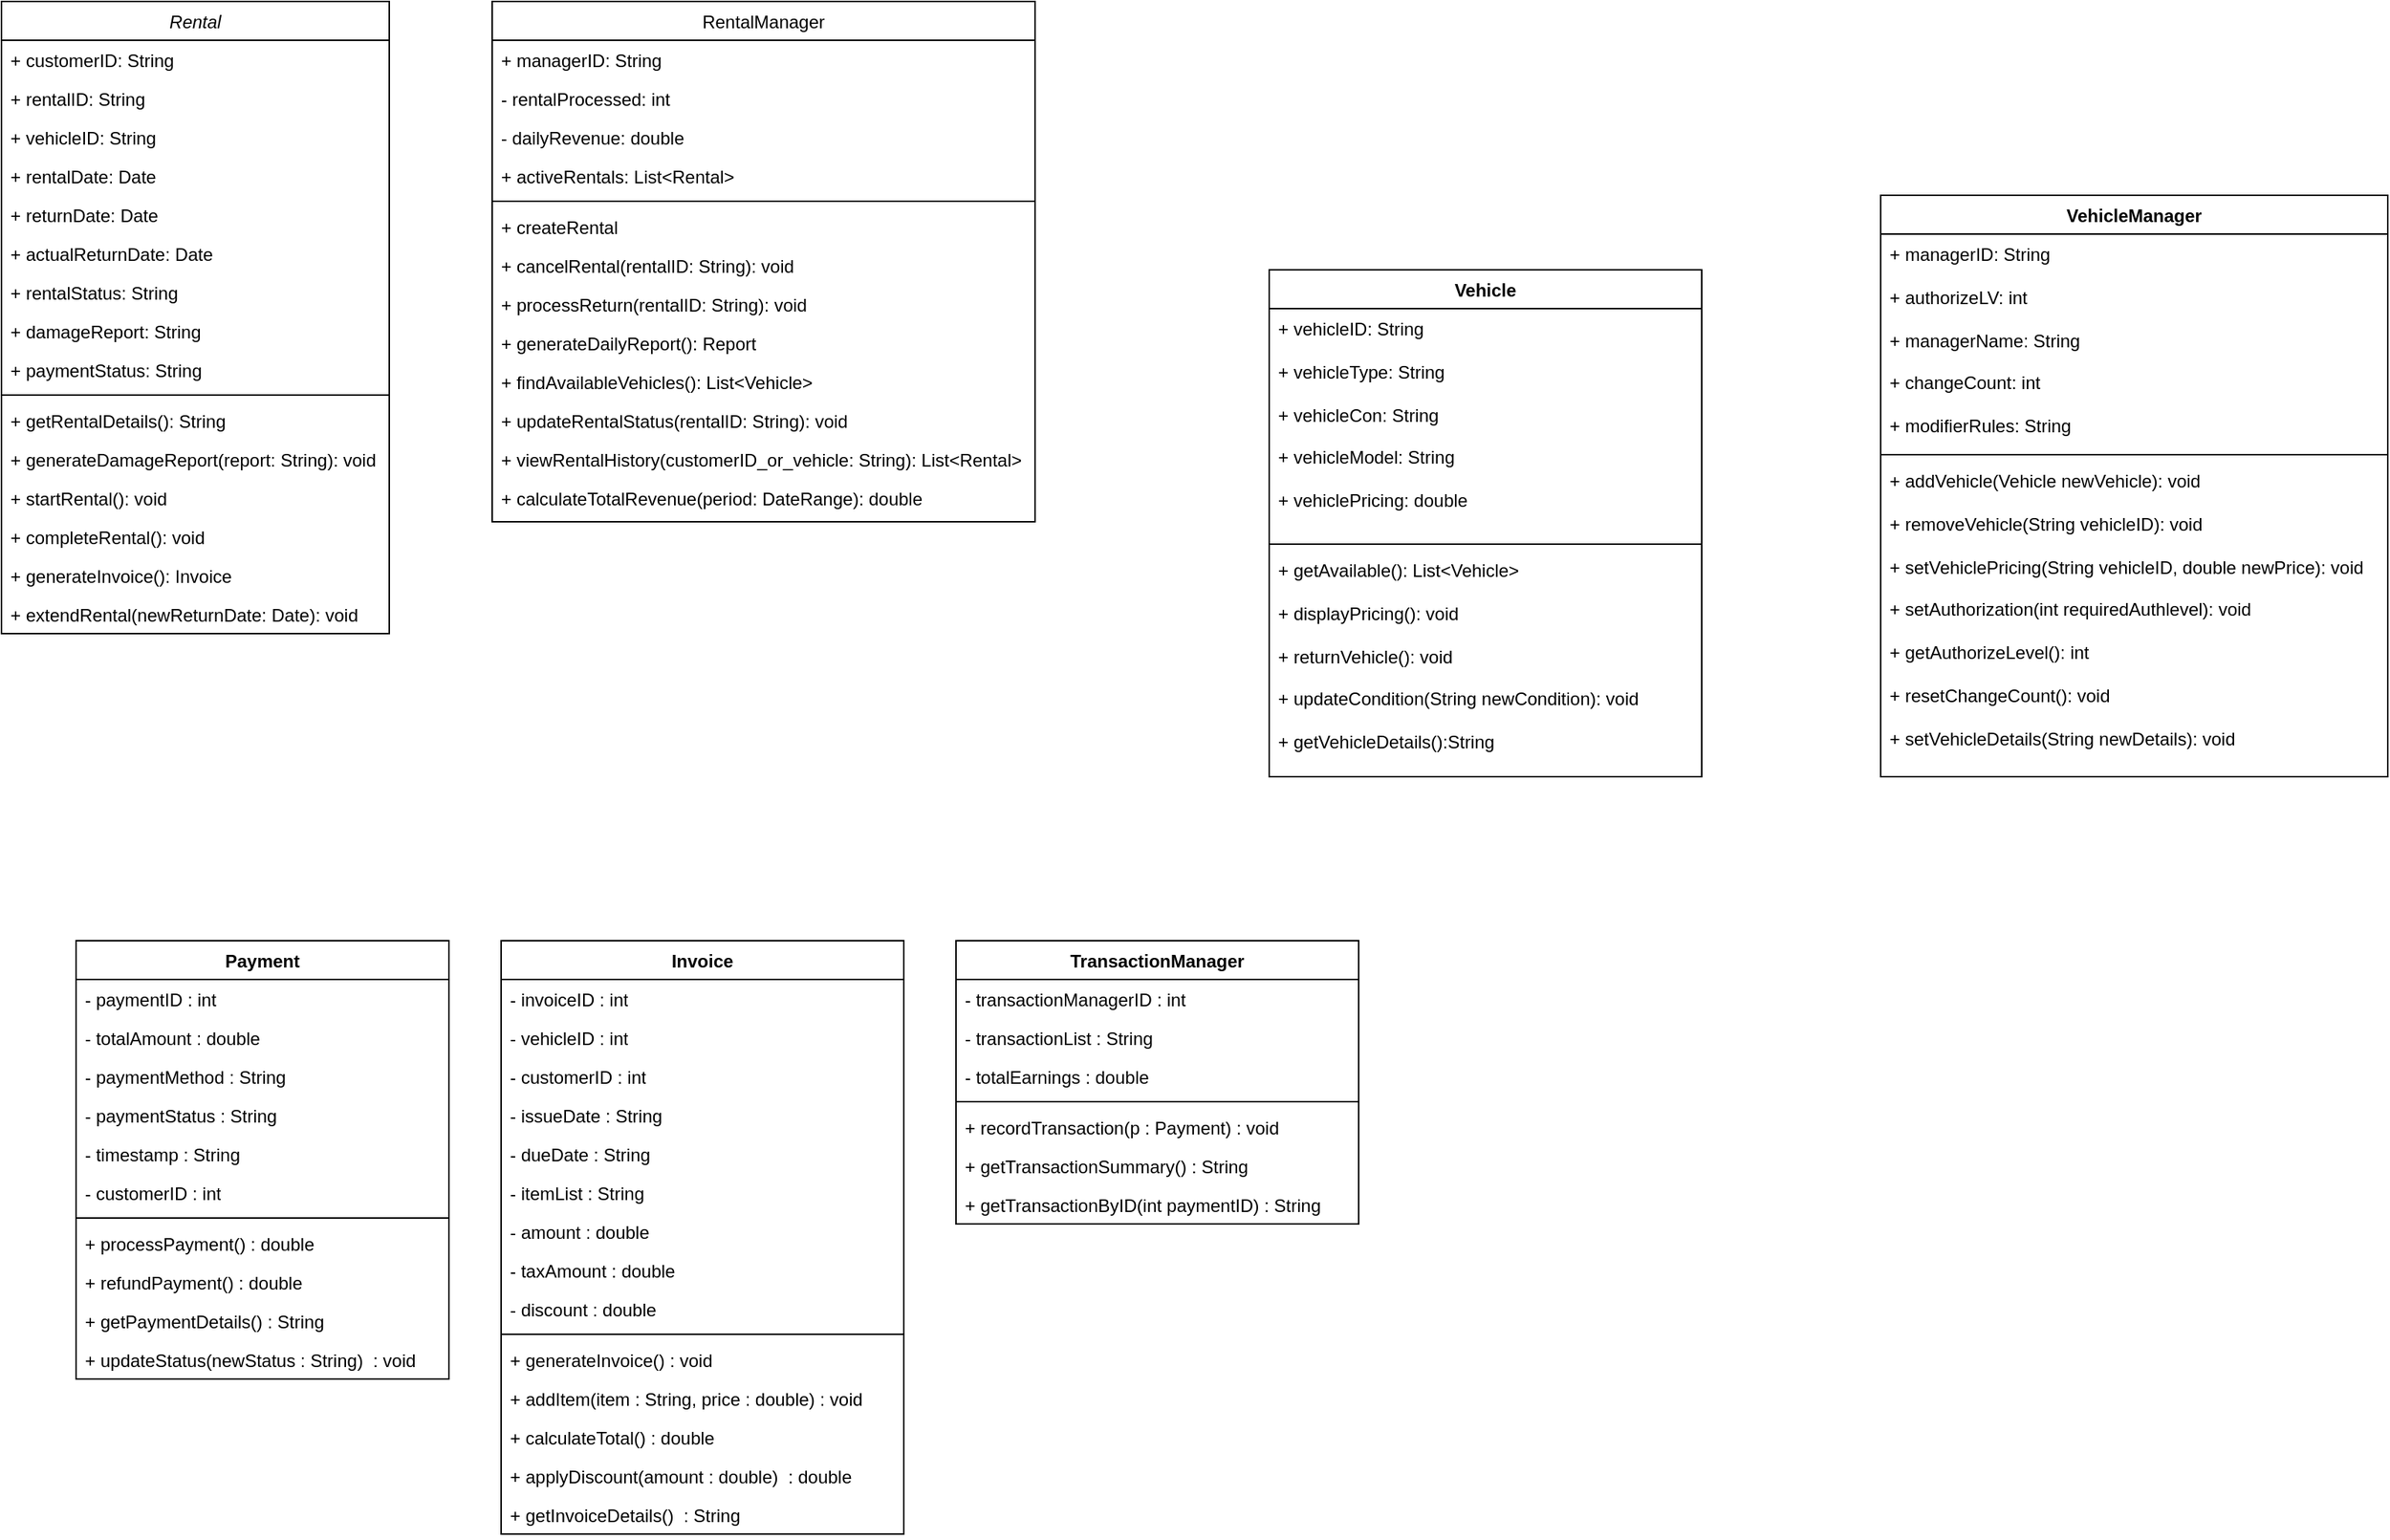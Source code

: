 <mxfile version="28.0.7">
  <diagram name="Page-1" id="c4acf3e9-155e-7222-9cf6-157b1a14988f">
    <mxGraphModel dx="3395" dy="2085" grid="1" gridSize="10" guides="1" tooltips="1" connect="1" arrows="1" fold="1" page="1" pageScale="1" pageWidth="850" pageHeight="1100" background="none" math="0" shadow="0">
      <root>
        <mxCell id="0" />
        <mxCell id="1" parent="0" />
        <mxCell id="TI04U2DhwBHJz7Y_1ZiL-2" value="Rental" style="swimlane;fontStyle=2;align=center;verticalAlign=top;childLayout=stackLayout;horizontal=1;startSize=26;horizontalStack=0;resizeParent=1;resizeLast=0;collapsible=1;marginBottom=0;rounded=0;shadow=0;strokeWidth=1;" parent="1" vertex="1">
          <mxGeometry x="120" y="90" width="260" height="424" as="geometry">
            <mxRectangle x="230" y="140" width="160" height="26" as="alternateBounds" />
          </mxGeometry>
        </mxCell>
        <mxCell id="TI04U2DhwBHJz7Y_1ZiL-20" value="+ customerID: String" style="text;align=left;verticalAlign=top;spacingLeft=4;spacingRight=4;overflow=hidden;rotatable=0;points=[[0,0.5],[1,0.5]];portConstraint=eastwest;" parent="TI04U2DhwBHJz7Y_1ZiL-2" vertex="1">
          <mxGeometry y="26" width="260" height="26" as="geometry" />
        </mxCell>
        <mxCell id="TI04U2DhwBHJz7Y_1ZiL-21" value="+ rentalID: String" style="text;align=left;verticalAlign=top;spacingLeft=4;spacingRight=4;overflow=hidden;rotatable=0;points=[[0,0.5],[1,0.5]];portConstraint=eastwest;" parent="TI04U2DhwBHJz7Y_1ZiL-2" vertex="1">
          <mxGeometry y="52" width="260" height="26" as="geometry" />
        </mxCell>
        <mxCell id="TI04U2DhwBHJz7Y_1ZiL-22" value="+ vehicleID: String" style="text;align=left;verticalAlign=top;spacingLeft=4;spacingRight=4;overflow=hidden;rotatable=0;points=[[0,0.5],[1,0.5]];portConstraint=eastwest;" parent="TI04U2DhwBHJz7Y_1ZiL-2" vertex="1">
          <mxGeometry y="78" width="260" height="26" as="geometry" />
        </mxCell>
        <mxCell id="TI04U2DhwBHJz7Y_1ZiL-23" value="+ rentalDate: Date" style="text;align=left;verticalAlign=top;spacingLeft=4;spacingRight=4;overflow=hidden;rotatable=0;points=[[0,0.5],[1,0.5]];portConstraint=eastwest;" parent="TI04U2DhwBHJz7Y_1ZiL-2" vertex="1">
          <mxGeometry y="104" width="260" height="26" as="geometry" />
        </mxCell>
        <mxCell id="TI04U2DhwBHJz7Y_1ZiL-24" value="+ returnDate: Date" style="text;align=left;verticalAlign=top;spacingLeft=4;spacingRight=4;overflow=hidden;rotatable=0;points=[[0,0.5],[1,0.5]];portConstraint=eastwest;" parent="TI04U2DhwBHJz7Y_1ZiL-2" vertex="1">
          <mxGeometry y="130" width="260" height="26" as="geometry" />
        </mxCell>
        <mxCell id="TI04U2DhwBHJz7Y_1ZiL-25" value="+ actualReturnDate: Date" style="text;align=left;verticalAlign=top;spacingLeft=4;spacingRight=4;overflow=hidden;rotatable=0;points=[[0,0.5],[1,0.5]];portConstraint=eastwest;" parent="TI04U2DhwBHJz7Y_1ZiL-2" vertex="1">
          <mxGeometry y="156" width="260" height="26" as="geometry" />
        </mxCell>
        <mxCell id="TI04U2DhwBHJz7Y_1ZiL-26" value="+ rentalStatus: String" style="text;align=left;verticalAlign=top;spacingLeft=4;spacingRight=4;overflow=hidden;rotatable=0;points=[[0,0.5],[1,0.5]];portConstraint=eastwest;" parent="TI04U2DhwBHJz7Y_1ZiL-2" vertex="1">
          <mxGeometry y="182" width="260" height="26" as="geometry" />
        </mxCell>
        <mxCell id="TI04U2DhwBHJz7Y_1ZiL-27" value="+ damageReport: String" style="text;align=left;verticalAlign=top;spacingLeft=4;spacingRight=4;overflow=hidden;rotatable=0;points=[[0,0.5],[1,0.5]];portConstraint=eastwest;" parent="TI04U2DhwBHJz7Y_1ZiL-2" vertex="1">
          <mxGeometry y="208" width="260" height="26" as="geometry" />
        </mxCell>
        <mxCell id="TI04U2DhwBHJz7Y_1ZiL-28" value="+ paymentStatus: String" style="text;align=left;verticalAlign=top;spacingLeft=4;spacingRight=4;overflow=hidden;rotatable=0;points=[[0,0.5],[1,0.5]];portConstraint=eastwest;" parent="TI04U2DhwBHJz7Y_1ZiL-2" vertex="1">
          <mxGeometry y="234" width="260" height="26" as="geometry" />
        </mxCell>
        <mxCell id="TI04U2DhwBHJz7Y_1ZiL-4" value="" style="line;html=1;strokeWidth=1;align=left;verticalAlign=middle;spacingTop=-1;spacingLeft=3;spacingRight=3;rotatable=0;labelPosition=right;points=[];portConstraint=eastwest;" parent="TI04U2DhwBHJz7Y_1ZiL-2" vertex="1">
          <mxGeometry y="260" width="260" height="8" as="geometry" />
        </mxCell>
        <mxCell id="TI04U2DhwBHJz7Y_1ZiL-36" value="+ getRentalDetails(): String" style="text;align=left;verticalAlign=top;spacingLeft=4;spacingRight=4;overflow=hidden;rotatable=0;points=[[0,0.5],[1,0.5]];portConstraint=eastwest;" parent="TI04U2DhwBHJz7Y_1ZiL-2" vertex="1">
          <mxGeometry y="268" width="260" height="26" as="geometry" />
        </mxCell>
        <mxCell id="TI04U2DhwBHJz7Y_1ZiL-34" value="+ generateDamageReport(report: String): void" style="text;align=left;verticalAlign=top;spacingLeft=4;spacingRight=4;overflow=hidden;rotatable=0;points=[[0,0.5],[1,0.5]];portConstraint=eastwest;" parent="TI04U2DhwBHJz7Y_1ZiL-2" vertex="1">
          <mxGeometry y="294" width="260" height="26" as="geometry" />
        </mxCell>
        <mxCell id="TI04U2DhwBHJz7Y_1ZiL-31" value="+ startRental(): void" style="text;align=left;verticalAlign=top;spacingLeft=4;spacingRight=4;overflow=hidden;rotatable=0;points=[[0,0.5],[1,0.5]];portConstraint=eastwest;" parent="TI04U2DhwBHJz7Y_1ZiL-2" vertex="1">
          <mxGeometry y="320" width="260" height="26" as="geometry" />
        </mxCell>
        <mxCell id="TI04U2DhwBHJz7Y_1ZiL-32" value="+ completeRental(): void" style="text;align=left;verticalAlign=top;spacingLeft=4;spacingRight=4;overflow=hidden;rotatable=0;points=[[0,0.5],[1,0.5]];portConstraint=eastwest;" parent="TI04U2DhwBHJz7Y_1ZiL-2" vertex="1">
          <mxGeometry y="346" width="260" height="26" as="geometry" />
        </mxCell>
        <mxCell id="TI04U2DhwBHJz7Y_1ZiL-33" value="+ generateInvoice(): Invoice" style="text;align=left;verticalAlign=top;spacingLeft=4;spacingRight=4;overflow=hidden;rotatable=0;points=[[0,0.5],[1,0.5]];portConstraint=eastwest;" parent="TI04U2DhwBHJz7Y_1ZiL-2" vertex="1">
          <mxGeometry y="372" width="260" height="26" as="geometry" />
        </mxCell>
        <mxCell id="TI04U2DhwBHJz7Y_1ZiL-35" value="+ extendRental(newReturnDate: Date): void" style="text;align=left;verticalAlign=top;spacingLeft=4;spacingRight=4;overflow=hidden;rotatable=0;points=[[0,0.5],[1,0.5]];portConstraint=eastwest;" parent="TI04U2DhwBHJz7Y_1ZiL-2" vertex="1">
          <mxGeometry y="398" width="260" height="26" as="geometry" />
        </mxCell>
        <mxCell id="TI04U2DhwBHJz7Y_1ZiL-6" value="RentalManager" style="swimlane;fontStyle=0;align=center;verticalAlign=top;childLayout=stackLayout;horizontal=1;startSize=26;horizontalStack=0;resizeParent=1;resizeLast=0;collapsible=1;marginBottom=0;rounded=0;shadow=0;strokeWidth=1;" parent="1" vertex="1">
          <mxGeometry x="449" y="90" width="364" height="349" as="geometry">
            <mxRectangle x="550" y="140" width="160" height="26" as="alternateBounds" />
          </mxGeometry>
        </mxCell>
        <mxCell id="TI04U2DhwBHJz7Y_1ZiL-7" value="+ managerID: String" style="text;align=left;verticalAlign=top;spacingLeft=4;spacingRight=4;overflow=hidden;rotatable=0;points=[[0,0.5],[1,0.5]];portConstraint=eastwest;" parent="TI04U2DhwBHJz7Y_1ZiL-6" vertex="1">
          <mxGeometry y="26" width="364" height="26" as="geometry" />
        </mxCell>
        <mxCell id="TI04U2DhwBHJz7Y_1ZiL-8" value="- rentalProcessed: int&#xa;" style="text;align=left;verticalAlign=top;spacingLeft=4;spacingRight=4;overflow=hidden;rotatable=0;points=[[0,0.5],[1,0.5]];portConstraint=eastwest;rounded=0;shadow=0;html=0;" parent="TI04U2DhwBHJz7Y_1ZiL-6" vertex="1">
          <mxGeometry y="52" width="364" height="26" as="geometry" />
        </mxCell>
        <mxCell id="TI04U2DhwBHJz7Y_1ZiL-9" value="- dailyRevenue: double&#xa;" style="text;align=left;verticalAlign=top;spacingLeft=4;spacingRight=4;overflow=hidden;rotatable=0;points=[[0,0.5],[1,0.5]];portConstraint=eastwest;rounded=0;shadow=0;html=0;" parent="TI04U2DhwBHJz7Y_1ZiL-6" vertex="1">
          <mxGeometry y="78" width="364" height="26" as="geometry" />
        </mxCell>
        <mxCell id="TI04U2DhwBHJz7Y_1ZiL-10" value="+ activeRentals: List&lt;Rental&gt;&#xa;" style="text;align=left;verticalAlign=top;spacingLeft=4;spacingRight=4;overflow=hidden;rotatable=0;points=[[0,0.5],[1,0.5]];portConstraint=eastwest;rounded=0;shadow=0;html=0;" parent="TI04U2DhwBHJz7Y_1ZiL-6" vertex="1">
          <mxGeometry y="104" width="364" height="26" as="geometry" />
        </mxCell>
        <mxCell id="TI04U2DhwBHJz7Y_1ZiL-11" value="" style="line;html=1;strokeWidth=1;align=left;verticalAlign=middle;spacingTop=-1;spacingLeft=3;spacingRight=3;rotatable=0;labelPosition=right;points=[];portConstraint=eastwest;" parent="TI04U2DhwBHJz7Y_1ZiL-6" vertex="1">
          <mxGeometry y="130" width="364" height="8" as="geometry" />
        </mxCell>
        <mxCell id="TI04U2DhwBHJz7Y_1ZiL-12" value="+ createRental" style="text;align=left;verticalAlign=top;spacingLeft=4;spacingRight=4;overflow=hidden;rotatable=0;points=[[0,0.5],[1,0.5]];portConstraint=eastwest;" parent="TI04U2DhwBHJz7Y_1ZiL-6" vertex="1">
          <mxGeometry y="138" width="364" height="26" as="geometry" />
        </mxCell>
        <mxCell id="TI04U2DhwBHJz7Y_1ZiL-13" value="+ cancelRental(rentalID: String): void" style="text;align=left;verticalAlign=top;spacingLeft=4;spacingRight=4;overflow=hidden;rotatable=0;points=[[0,0.5],[1,0.5]];portConstraint=eastwest;" parent="TI04U2DhwBHJz7Y_1ZiL-6" vertex="1">
          <mxGeometry y="164" width="364" height="26" as="geometry" />
        </mxCell>
        <mxCell id="TI04U2DhwBHJz7Y_1ZiL-14" value="+ processReturn(rentalID: String): void" style="text;align=left;verticalAlign=top;spacingLeft=4;spacingRight=4;overflow=hidden;rotatable=0;points=[[0,0.5],[1,0.5]];portConstraint=eastwest;" parent="TI04U2DhwBHJz7Y_1ZiL-6" vertex="1">
          <mxGeometry y="190" width="364" height="26" as="geometry" />
        </mxCell>
        <mxCell id="TI04U2DhwBHJz7Y_1ZiL-15" value="+ generateDailyReport(): Report" style="text;align=left;verticalAlign=top;spacingLeft=4;spacingRight=4;overflow=hidden;rotatable=0;points=[[0,0.5],[1,0.5]];portConstraint=eastwest;" parent="TI04U2DhwBHJz7Y_1ZiL-6" vertex="1">
          <mxGeometry y="216" width="364" height="26" as="geometry" />
        </mxCell>
        <mxCell id="TI04U2DhwBHJz7Y_1ZiL-16" value="+ findAvailableVehicles(): List&lt;Vehicle&gt;" style="text;align=left;verticalAlign=top;spacingLeft=4;spacingRight=4;overflow=hidden;rotatable=0;points=[[0,0.5],[1,0.5]];portConstraint=eastwest;" parent="TI04U2DhwBHJz7Y_1ZiL-6" vertex="1">
          <mxGeometry y="242" width="364" height="26" as="geometry" />
        </mxCell>
        <mxCell id="TI04U2DhwBHJz7Y_1ZiL-17" value="+ updateRentalStatus(rentalID: String): void" style="text;align=left;verticalAlign=top;spacingLeft=4;spacingRight=4;overflow=hidden;rotatable=0;points=[[0,0.5],[1,0.5]];portConstraint=eastwest;" parent="TI04U2DhwBHJz7Y_1ZiL-6" vertex="1">
          <mxGeometry y="268" width="364" height="26" as="geometry" />
        </mxCell>
        <mxCell id="TI04U2DhwBHJz7Y_1ZiL-18" value="+ viewRentalHistory(customerID_or_vehicle: String): List&lt;Rental&gt;" style="text;align=left;verticalAlign=top;spacingLeft=4;spacingRight=4;overflow=hidden;rotatable=0;points=[[0,0.5],[1,0.5]];portConstraint=eastwest;" parent="TI04U2DhwBHJz7Y_1ZiL-6" vertex="1">
          <mxGeometry y="294" width="364" height="26" as="geometry" />
        </mxCell>
        <mxCell id="TI04U2DhwBHJz7Y_1ZiL-19" value="+ calculateTotalRevenue(period: DateRange): double" style="text;align=left;verticalAlign=top;spacingLeft=4;spacingRight=4;overflow=hidden;rotatable=0;points=[[0,0.5],[1,0.5]];portConstraint=eastwest;" parent="TI04U2DhwBHJz7Y_1ZiL-6" vertex="1">
          <mxGeometry y="320" width="364" height="26" as="geometry" />
        </mxCell>
        <mxCell id="_Ls_BPRD6hEBpzumU7mo-1" value="Payment" style="swimlane;fontStyle=1;align=center;verticalAlign=top;childLayout=stackLayout;horizontal=1;startSize=26;horizontalStack=0;resizeParent=1;resizeParentMax=0;resizeLast=0;collapsible=1;marginBottom=0;whiteSpace=wrap;html=1;" parent="1" vertex="1">
          <mxGeometry x="170" y="720" width="250" height="294" as="geometry" />
        </mxCell>
        <mxCell id="_Ls_BPRD6hEBpzumU7mo-2" value="- paymentID : int&lt;div&gt;&lt;br&gt;&lt;/div&gt;" style="text;strokeColor=none;fillColor=none;align=left;verticalAlign=top;spacingLeft=4;spacingRight=4;overflow=hidden;rotatable=0;points=[[0,0.5],[1,0.5]];portConstraint=eastwest;whiteSpace=wrap;html=1;" parent="_Ls_BPRD6hEBpzumU7mo-1" vertex="1">
          <mxGeometry y="26" width="250" height="26" as="geometry" />
        </mxCell>
        <mxCell id="_Ls_BPRD6hEBpzumU7mo-3" value="- totalAmount : double" style="text;strokeColor=none;fillColor=none;align=left;verticalAlign=top;spacingLeft=4;spacingRight=4;overflow=hidden;rotatable=0;points=[[0,0.5],[1,0.5]];portConstraint=eastwest;whiteSpace=wrap;html=1;" parent="_Ls_BPRD6hEBpzumU7mo-1" vertex="1">
          <mxGeometry y="52" width="250" height="26" as="geometry" />
        </mxCell>
        <mxCell id="_Ls_BPRD6hEBpzumU7mo-4" value="&lt;div&gt;- paymentMethod : String&lt;/div&gt;" style="text;strokeColor=none;fillColor=none;align=left;verticalAlign=top;spacingLeft=4;spacingRight=4;overflow=hidden;rotatable=0;points=[[0,0.5],[1,0.5]];portConstraint=eastwest;whiteSpace=wrap;html=1;" parent="_Ls_BPRD6hEBpzumU7mo-1" vertex="1">
          <mxGeometry y="78" width="250" height="26" as="geometry" />
        </mxCell>
        <mxCell id="_Ls_BPRD6hEBpzumU7mo-5" value="- paymentStatus : String&lt;div&gt;&lt;br&gt;&lt;/div&gt;" style="text;strokeColor=none;fillColor=none;align=left;verticalAlign=top;spacingLeft=4;spacingRight=4;overflow=hidden;rotatable=0;points=[[0,0.5],[1,0.5]];portConstraint=eastwest;whiteSpace=wrap;html=1;" parent="_Ls_BPRD6hEBpzumU7mo-1" vertex="1">
          <mxGeometry y="104" width="250" height="26" as="geometry" />
        </mxCell>
        <mxCell id="_Ls_BPRD6hEBpzumU7mo-6" value="- timestamp : String&lt;div&gt;&lt;br&gt;&lt;/div&gt;" style="text;strokeColor=none;fillColor=none;align=left;verticalAlign=top;spacingLeft=4;spacingRight=4;overflow=hidden;rotatable=0;points=[[0,0.5],[1,0.5]];portConstraint=eastwest;whiteSpace=wrap;html=1;" parent="_Ls_BPRD6hEBpzumU7mo-1" vertex="1">
          <mxGeometry y="130" width="250" height="26" as="geometry" />
        </mxCell>
        <mxCell id="_Ls_BPRD6hEBpzumU7mo-7" value="- customerID : int" style="text;strokeColor=none;fillColor=none;align=left;verticalAlign=top;spacingLeft=4;spacingRight=4;overflow=hidden;rotatable=0;points=[[0,0.5],[1,0.5]];portConstraint=eastwest;whiteSpace=wrap;html=1;" parent="_Ls_BPRD6hEBpzumU7mo-1" vertex="1">
          <mxGeometry y="156" width="250" height="26" as="geometry" />
        </mxCell>
        <mxCell id="_Ls_BPRD6hEBpzumU7mo-8" value="" style="line;strokeWidth=1;fillColor=none;align=left;verticalAlign=middle;spacingTop=-1;spacingLeft=3;spacingRight=3;rotatable=0;labelPosition=right;points=[];portConstraint=eastwest;strokeColor=inherit;" parent="_Ls_BPRD6hEBpzumU7mo-1" vertex="1">
          <mxGeometry y="182" width="250" height="8" as="geometry" />
        </mxCell>
        <mxCell id="_Ls_BPRD6hEBpzumU7mo-9" value="+ processPayment() : double" style="text;strokeColor=none;fillColor=none;align=left;verticalAlign=top;spacingLeft=4;spacingRight=4;overflow=hidden;rotatable=0;points=[[0,0.5],[1,0.5]];portConstraint=eastwest;whiteSpace=wrap;html=1;" parent="_Ls_BPRD6hEBpzumU7mo-1" vertex="1">
          <mxGeometry y="190" width="250" height="26" as="geometry" />
        </mxCell>
        <mxCell id="_Ls_BPRD6hEBpzumU7mo-10" value="+ refundPayment() : double" style="text;strokeColor=none;fillColor=none;align=left;verticalAlign=top;spacingLeft=4;spacingRight=4;overflow=hidden;rotatable=0;points=[[0,0.5],[1,0.5]];portConstraint=eastwest;whiteSpace=wrap;html=1;" parent="_Ls_BPRD6hEBpzumU7mo-1" vertex="1">
          <mxGeometry y="216" width="250" height="26" as="geometry" />
        </mxCell>
        <mxCell id="_Ls_BPRD6hEBpzumU7mo-11" value="+ getPaymentDetails() : String&amp;nbsp;" style="text;strokeColor=none;fillColor=none;align=left;verticalAlign=top;spacingLeft=4;spacingRight=4;overflow=hidden;rotatable=0;points=[[0,0.5],[1,0.5]];portConstraint=eastwest;whiteSpace=wrap;html=1;" parent="_Ls_BPRD6hEBpzumU7mo-1" vertex="1">
          <mxGeometry y="242" width="250" height="26" as="geometry" />
        </mxCell>
        <mxCell id="_Ls_BPRD6hEBpzumU7mo-12" value="+ updateStatus(newStatus : String)&amp;nbsp; : void" style="text;strokeColor=none;fillColor=none;align=left;verticalAlign=top;spacingLeft=4;spacingRight=4;overflow=hidden;rotatable=0;points=[[0,0.5],[1,0.5]];portConstraint=eastwest;whiteSpace=wrap;html=1;" parent="_Ls_BPRD6hEBpzumU7mo-1" vertex="1">
          <mxGeometry y="268" width="250" height="26" as="geometry" />
        </mxCell>
        <mxCell id="_Ls_BPRD6hEBpzumU7mo-13" value="Invoice" style="swimlane;fontStyle=1;align=center;verticalAlign=top;childLayout=stackLayout;horizontal=1;startSize=26;horizontalStack=0;resizeParent=1;resizeParentMax=0;resizeLast=0;collapsible=1;marginBottom=0;whiteSpace=wrap;html=1;" parent="1" vertex="1">
          <mxGeometry x="455" y="720" width="270" height="398" as="geometry" />
        </mxCell>
        <mxCell id="_Ls_BPRD6hEBpzumU7mo-14" value="- invoiceID : int" style="text;strokeColor=none;fillColor=none;align=left;verticalAlign=top;spacingLeft=4;spacingRight=4;overflow=hidden;rotatable=0;points=[[0,0.5],[1,0.5]];portConstraint=eastwest;whiteSpace=wrap;html=1;" parent="_Ls_BPRD6hEBpzumU7mo-13" vertex="1">
          <mxGeometry y="26" width="270" height="26" as="geometry" />
        </mxCell>
        <mxCell id="_Ls_BPRD6hEBpzumU7mo-15" value="- vehicleID : int" style="text;strokeColor=none;fillColor=none;align=left;verticalAlign=top;spacingLeft=4;spacingRight=4;overflow=hidden;rotatable=0;points=[[0,0.5],[1,0.5]];portConstraint=eastwest;whiteSpace=wrap;html=1;" parent="_Ls_BPRD6hEBpzumU7mo-13" vertex="1">
          <mxGeometry y="52" width="270" height="26" as="geometry" />
        </mxCell>
        <mxCell id="_Ls_BPRD6hEBpzumU7mo-16" value="&lt;div&gt;- customerID : int&lt;/div&gt;" style="text;strokeColor=none;fillColor=none;align=left;verticalAlign=top;spacingLeft=4;spacingRight=4;overflow=hidden;rotatable=0;points=[[0,0.5],[1,0.5]];portConstraint=eastwest;whiteSpace=wrap;html=1;" parent="_Ls_BPRD6hEBpzumU7mo-13" vertex="1">
          <mxGeometry y="78" width="270" height="26" as="geometry" />
        </mxCell>
        <mxCell id="_Ls_BPRD6hEBpzumU7mo-17" value="- issueDate : String" style="text;strokeColor=none;fillColor=none;align=left;verticalAlign=top;spacingLeft=4;spacingRight=4;overflow=hidden;rotatable=0;points=[[0,0.5],[1,0.5]];portConstraint=eastwest;whiteSpace=wrap;html=1;" parent="_Ls_BPRD6hEBpzumU7mo-13" vertex="1">
          <mxGeometry y="104" width="270" height="26" as="geometry" />
        </mxCell>
        <mxCell id="_Ls_BPRD6hEBpzumU7mo-18" value="- dueDate : String" style="text;strokeColor=none;fillColor=none;align=left;verticalAlign=top;spacingLeft=4;spacingRight=4;overflow=hidden;rotatable=0;points=[[0,0.5],[1,0.5]];portConstraint=eastwest;whiteSpace=wrap;html=1;" parent="_Ls_BPRD6hEBpzumU7mo-13" vertex="1">
          <mxGeometry y="130" width="270" height="26" as="geometry" />
        </mxCell>
        <mxCell id="_Ls_BPRD6hEBpzumU7mo-19" value="- itemList : String" style="text;strokeColor=none;fillColor=none;align=left;verticalAlign=top;spacingLeft=4;spacingRight=4;overflow=hidden;rotatable=0;points=[[0,0.5],[1,0.5]];portConstraint=eastwest;whiteSpace=wrap;html=1;" parent="_Ls_BPRD6hEBpzumU7mo-13" vertex="1">
          <mxGeometry y="156" width="270" height="26" as="geometry" />
        </mxCell>
        <mxCell id="_Ls_BPRD6hEBpzumU7mo-20" value="- amount : double" style="text;strokeColor=none;fillColor=none;align=left;verticalAlign=top;spacingLeft=4;spacingRight=4;overflow=hidden;rotatable=0;points=[[0,0.5],[1,0.5]];portConstraint=eastwest;whiteSpace=wrap;html=1;" parent="_Ls_BPRD6hEBpzumU7mo-13" vertex="1">
          <mxGeometry y="182" width="270" height="26" as="geometry" />
        </mxCell>
        <mxCell id="_Ls_BPRD6hEBpzumU7mo-21" value="- taxAmount : double" style="text;strokeColor=none;fillColor=none;align=left;verticalAlign=top;spacingLeft=4;spacingRight=4;overflow=hidden;rotatable=0;points=[[0,0.5],[1,0.5]];portConstraint=eastwest;whiteSpace=wrap;html=1;" parent="_Ls_BPRD6hEBpzumU7mo-13" vertex="1">
          <mxGeometry y="208" width="270" height="26" as="geometry" />
        </mxCell>
        <mxCell id="_Ls_BPRD6hEBpzumU7mo-22" value="- discount : double" style="text;strokeColor=none;fillColor=none;align=left;verticalAlign=top;spacingLeft=4;spacingRight=4;overflow=hidden;rotatable=0;points=[[0,0.5],[1,0.5]];portConstraint=eastwest;whiteSpace=wrap;html=1;" parent="_Ls_BPRD6hEBpzumU7mo-13" vertex="1">
          <mxGeometry y="234" width="270" height="26" as="geometry" />
        </mxCell>
        <mxCell id="_Ls_BPRD6hEBpzumU7mo-23" value="" style="line;strokeWidth=1;fillColor=none;align=left;verticalAlign=middle;spacingTop=-1;spacingLeft=3;spacingRight=3;rotatable=0;labelPosition=right;points=[];portConstraint=eastwest;strokeColor=inherit;" parent="_Ls_BPRD6hEBpzumU7mo-13" vertex="1">
          <mxGeometry y="260" width="270" height="8" as="geometry" />
        </mxCell>
        <mxCell id="_Ls_BPRD6hEBpzumU7mo-24" value="+ generateInvoice() : void" style="text;strokeColor=none;fillColor=none;align=left;verticalAlign=top;spacingLeft=4;spacingRight=4;overflow=hidden;rotatable=0;points=[[0,0.5],[1,0.5]];portConstraint=eastwest;whiteSpace=wrap;html=1;" parent="_Ls_BPRD6hEBpzumU7mo-13" vertex="1">
          <mxGeometry y="268" width="270" height="26" as="geometry" />
        </mxCell>
        <mxCell id="_Ls_BPRD6hEBpzumU7mo-25" value="+ addItem(item : String, price : double) : void" style="text;strokeColor=none;fillColor=none;align=left;verticalAlign=top;spacingLeft=4;spacingRight=4;overflow=hidden;rotatable=0;points=[[0,0.5],[1,0.5]];portConstraint=eastwest;whiteSpace=wrap;html=1;" parent="_Ls_BPRD6hEBpzumU7mo-13" vertex="1">
          <mxGeometry y="294" width="270" height="26" as="geometry" />
        </mxCell>
        <mxCell id="_Ls_BPRD6hEBpzumU7mo-26" value="+ calculateTotal() : double" style="text;strokeColor=none;fillColor=none;align=left;verticalAlign=top;spacingLeft=4;spacingRight=4;overflow=hidden;rotatable=0;points=[[0,0.5],[1,0.5]];portConstraint=eastwest;whiteSpace=wrap;html=1;" parent="_Ls_BPRD6hEBpzumU7mo-13" vertex="1">
          <mxGeometry y="320" width="270" height="26" as="geometry" />
        </mxCell>
        <mxCell id="_Ls_BPRD6hEBpzumU7mo-27" value="+ applyDiscount(amount : double)&amp;nbsp; : double" style="text;strokeColor=none;fillColor=none;align=left;verticalAlign=top;spacingLeft=4;spacingRight=4;overflow=hidden;rotatable=0;points=[[0,0.5],[1,0.5]];portConstraint=eastwest;whiteSpace=wrap;html=1;" parent="_Ls_BPRD6hEBpzumU7mo-13" vertex="1">
          <mxGeometry y="346" width="270" height="26" as="geometry" />
        </mxCell>
        <mxCell id="_Ls_BPRD6hEBpzumU7mo-28" value="+ getInvoiceDetails()&amp;nbsp; : String" style="text;strokeColor=none;fillColor=none;align=left;verticalAlign=top;spacingLeft=4;spacingRight=4;overflow=hidden;rotatable=0;points=[[0,0.5],[1,0.5]];portConstraint=eastwest;whiteSpace=wrap;html=1;" parent="_Ls_BPRD6hEBpzumU7mo-13" vertex="1">
          <mxGeometry y="372" width="270" height="26" as="geometry" />
        </mxCell>
        <mxCell id="_Ls_BPRD6hEBpzumU7mo-29" value="TransactionManager" style="swimlane;fontStyle=1;align=center;verticalAlign=top;childLayout=stackLayout;horizontal=1;startSize=26;horizontalStack=0;resizeParent=1;resizeParentMax=0;resizeLast=0;collapsible=1;marginBottom=0;whiteSpace=wrap;html=1;" parent="1" vertex="1">
          <mxGeometry x="760" y="720" width="270" height="190" as="geometry" />
        </mxCell>
        <mxCell id="_Ls_BPRD6hEBpzumU7mo-30" value="- transactionManagerID&amp;nbsp;: int" style="text;strokeColor=none;fillColor=none;align=left;verticalAlign=top;spacingLeft=4;spacingRight=4;overflow=hidden;rotatable=0;points=[[0,0.5],[1,0.5]];portConstraint=eastwest;whiteSpace=wrap;html=1;" parent="_Ls_BPRD6hEBpzumU7mo-29" vertex="1">
          <mxGeometry y="26" width="270" height="26" as="geometry" />
        </mxCell>
        <mxCell id="_Ls_BPRD6hEBpzumU7mo-31" value="- transactionList&amp;nbsp;: String" style="text;strokeColor=none;fillColor=none;align=left;verticalAlign=top;spacingLeft=4;spacingRight=4;overflow=hidden;rotatable=0;points=[[0,0.5],[1,0.5]];portConstraint=eastwest;whiteSpace=wrap;html=1;" parent="_Ls_BPRD6hEBpzumU7mo-29" vertex="1">
          <mxGeometry y="52" width="270" height="26" as="geometry" />
        </mxCell>
        <mxCell id="_Ls_BPRD6hEBpzumU7mo-32" value="&lt;div&gt;- totalEarnings&amp;nbsp;: double&lt;/div&gt;" style="text;strokeColor=none;fillColor=none;align=left;verticalAlign=top;spacingLeft=4;spacingRight=4;overflow=hidden;rotatable=0;points=[[0,0.5],[1,0.5]];portConstraint=eastwest;whiteSpace=wrap;html=1;" parent="_Ls_BPRD6hEBpzumU7mo-29" vertex="1">
          <mxGeometry y="78" width="270" height="26" as="geometry" />
        </mxCell>
        <mxCell id="_Ls_BPRD6hEBpzumU7mo-33" value="" style="line;strokeWidth=1;fillColor=none;align=left;verticalAlign=middle;spacingTop=-1;spacingLeft=3;spacingRight=3;rotatable=0;labelPosition=right;points=[];portConstraint=eastwest;strokeColor=inherit;" parent="_Ls_BPRD6hEBpzumU7mo-29" vertex="1">
          <mxGeometry y="104" width="270" height="8" as="geometry" />
        </mxCell>
        <mxCell id="_Ls_BPRD6hEBpzumU7mo-34" value="+ recordTransaction(p : Payment) : void" style="text;strokeColor=none;fillColor=none;align=left;verticalAlign=top;spacingLeft=4;spacingRight=4;overflow=hidden;rotatable=0;points=[[0,0.5],[1,0.5]];portConstraint=eastwest;whiteSpace=wrap;html=1;" parent="_Ls_BPRD6hEBpzumU7mo-29" vertex="1">
          <mxGeometry y="112" width="270" height="26" as="geometry" />
        </mxCell>
        <mxCell id="_Ls_BPRD6hEBpzumU7mo-35" value="+ getTransactionSummary() : String" style="text;strokeColor=none;fillColor=none;align=left;verticalAlign=top;spacingLeft=4;spacingRight=4;overflow=hidden;rotatable=0;points=[[0,0.5],[1,0.5]];portConstraint=eastwest;whiteSpace=wrap;html=1;" parent="_Ls_BPRD6hEBpzumU7mo-29" vertex="1">
          <mxGeometry y="138" width="270" height="26" as="geometry" />
        </mxCell>
        <mxCell id="_Ls_BPRD6hEBpzumU7mo-36" value="+ getTransactionByID(int paymentID) : String" style="text;strokeColor=none;fillColor=none;align=left;verticalAlign=top;spacingLeft=4;spacingRight=4;overflow=hidden;rotatable=0;points=[[0,0.5],[1,0.5]];portConstraint=eastwest;whiteSpace=wrap;html=1;" parent="_Ls_BPRD6hEBpzumU7mo-29" vertex="1">
          <mxGeometry y="164" width="270" height="26" as="geometry" />
        </mxCell>
        <mxCell id="dzOq35722A0xiNgDHG9u-2" value="Vehicle" style="swimlane;fontStyle=1;align=center;verticalAlign=top;childLayout=stackLayout;horizontal=1;startSize=26;horizontalStack=0;resizeParent=1;resizeParentMax=0;resizeLast=0;collapsible=1;marginBottom=0;whiteSpace=wrap;html=1;" vertex="1" parent="1">
          <mxGeometry x="970" y="270" width="290" height="340" as="geometry" />
        </mxCell>
        <mxCell id="dzOq35722A0xiNgDHG9u-3" value="+ vehicleID: String&lt;br&gt;&lt;br&gt;&lt;div&gt;+ vehicleType: String&lt;br&gt;&lt;br&gt;+ vehicleCon: String&lt;br&gt;&lt;br&gt;+ vehicleModel: String&lt;br&gt;&lt;br&gt;+ vehiclePricing: double&lt;/div&gt;" style="text;strokeColor=none;fillColor=none;align=left;verticalAlign=top;spacingLeft=4;spacingRight=4;overflow=hidden;rotatable=0;points=[[0,0.5],[1,0.5]];portConstraint=eastwest;whiteSpace=wrap;html=1;" vertex="1" parent="dzOq35722A0xiNgDHG9u-2">
          <mxGeometry y="26" width="290" height="154" as="geometry" />
        </mxCell>
        <mxCell id="dzOq35722A0xiNgDHG9u-4" value="" style="line;strokeWidth=1;fillColor=none;align=left;verticalAlign=middle;spacingTop=-1;spacingLeft=3;spacingRight=3;rotatable=0;labelPosition=right;points=[];portConstraint=eastwest;strokeColor=inherit;" vertex="1" parent="dzOq35722A0xiNgDHG9u-2">
          <mxGeometry y="180" width="290" height="8" as="geometry" />
        </mxCell>
        <mxCell id="dzOq35722A0xiNgDHG9u-5" value="+ getAvailable(): List&amp;lt;Vehicle&amp;gt;&lt;br&gt;&lt;br&gt;+ displayPricing(): void&lt;br&gt;&lt;br&gt;+ returnVehicle(): void&lt;br&gt;&lt;br&gt;+ updateCondition(String newCondition): void&lt;br&gt;&lt;br&gt;+ getVehicleDetails():String&lt;br&gt;&lt;br&gt;&lt;div&gt;&lt;br&gt;&lt;/div&gt;" style="text;strokeColor=none;fillColor=none;align=left;verticalAlign=top;spacingLeft=4;spacingRight=4;overflow=hidden;rotatable=0;points=[[0,0.5],[1,0.5]];portConstraint=eastwest;whiteSpace=wrap;html=1;" vertex="1" parent="dzOq35722A0xiNgDHG9u-2">
          <mxGeometry y="188" width="290" height="152" as="geometry" />
        </mxCell>
        <mxCell id="dzOq35722A0xiNgDHG9u-6" value="VehicleManager" style="swimlane;fontStyle=1;align=center;verticalAlign=top;childLayout=stackLayout;horizontal=1;startSize=26;horizontalStack=0;resizeParent=1;resizeParentMax=0;resizeLast=0;collapsible=1;marginBottom=0;whiteSpace=wrap;html=1;" vertex="1" parent="1">
          <mxGeometry x="1380" y="220" width="340" height="390" as="geometry" />
        </mxCell>
        <mxCell id="dzOq35722A0xiNgDHG9u-7" value="+ managerID: String&lt;br&gt;&lt;br&gt;+ authorizeLV: int&lt;br&gt;&amp;nbsp;&lt;br&gt;+ managerName: String&lt;br&gt;&lt;br&gt;+ changeCount: int&lt;br&gt;&lt;br&gt;+ modifierRules: String&lt;div&gt;&lt;br/&gt;&lt;/div&gt;" style="text;strokeColor=none;fillColor=none;align=left;verticalAlign=top;spacingLeft=4;spacingRight=4;overflow=hidden;rotatable=0;points=[[0,0.5],[1,0.5]];portConstraint=eastwest;whiteSpace=wrap;html=1;" vertex="1" parent="dzOq35722A0xiNgDHG9u-6">
          <mxGeometry y="26" width="340" height="144" as="geometry" />
        </mxCell>
        <mxCell id="dzOq35722A0xiNgDHG9u-8" value="" style="line;strokeWidth=1;fillColor=none;align=left;verticalAlign=middle;spacingTop=-1;spacingLeft=3;spacingRight=3;rotatable=0;labelPosition=right;points=[];portConstraint=eastwest;strokeColor=inherit;" vertex="1" parent="dzOq35722A0xiNgDHG9u-6">
          <mxGeometry y="170" width="340" height="8" as="geometry" />
        </mxCell>
        <mxCell id="dzOq35722A0xiNgDHG9u-9" value="+ addVehicle(Vehicle newVehicle): void&lt;br&gt;&lt;br&gt;+ removeVehicle(String vehicleID): void&lt;br&gt;&lt;br&gt;+ setVehiclePricing(String vehicleID, double newPrice): void&lt;br&gt;&lt;br&gt;+ setAuthorization(int requiredAuthlevel): void&lt;br&gt;&lt;br&gt;+ getAuthorizeLevel(): int&lt;br&gt;&lt;br&gt;+ resetChangeCount(): void&lt;br&gt;&lt;br&gt;+ setVehicleDetails(String newDetails): void" style="text;strokeColor=none;fillColor=none;align=left;verticalAlign=top;spacingLeft=4;spacingRight=4;overflow=hidden;rotatable=0;points=[[0,0.5],[1,0.5]];portConstraint=eastwest;whiteSpace=wrap;html=1;" vertex="1" parent="dzOq35722A0xiNgDHG9u-6">
          <mxGeometry y="178" width="340" height="212" as="geometry" />
        </mxCell>
      </root>
    </mxGraphModel>
  </diagram>
</mxfile>
